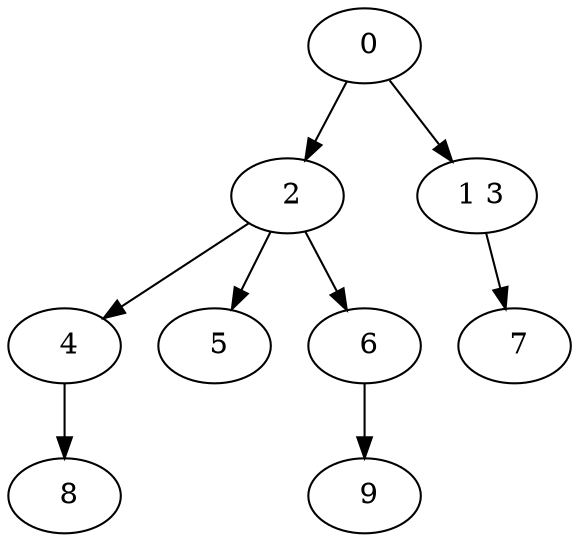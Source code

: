 digraph mytree {
" 0" -> " 2";
" 0" -> " 1 3";
" 2" -> " 4";
" 2" -> " 5";
" 2" -> " 6";
" 1 3" -> " 7";
" 4" -> " 8";
" 5";
" 6" -> " 9";
" 8";
" 9";
" 7";
}
